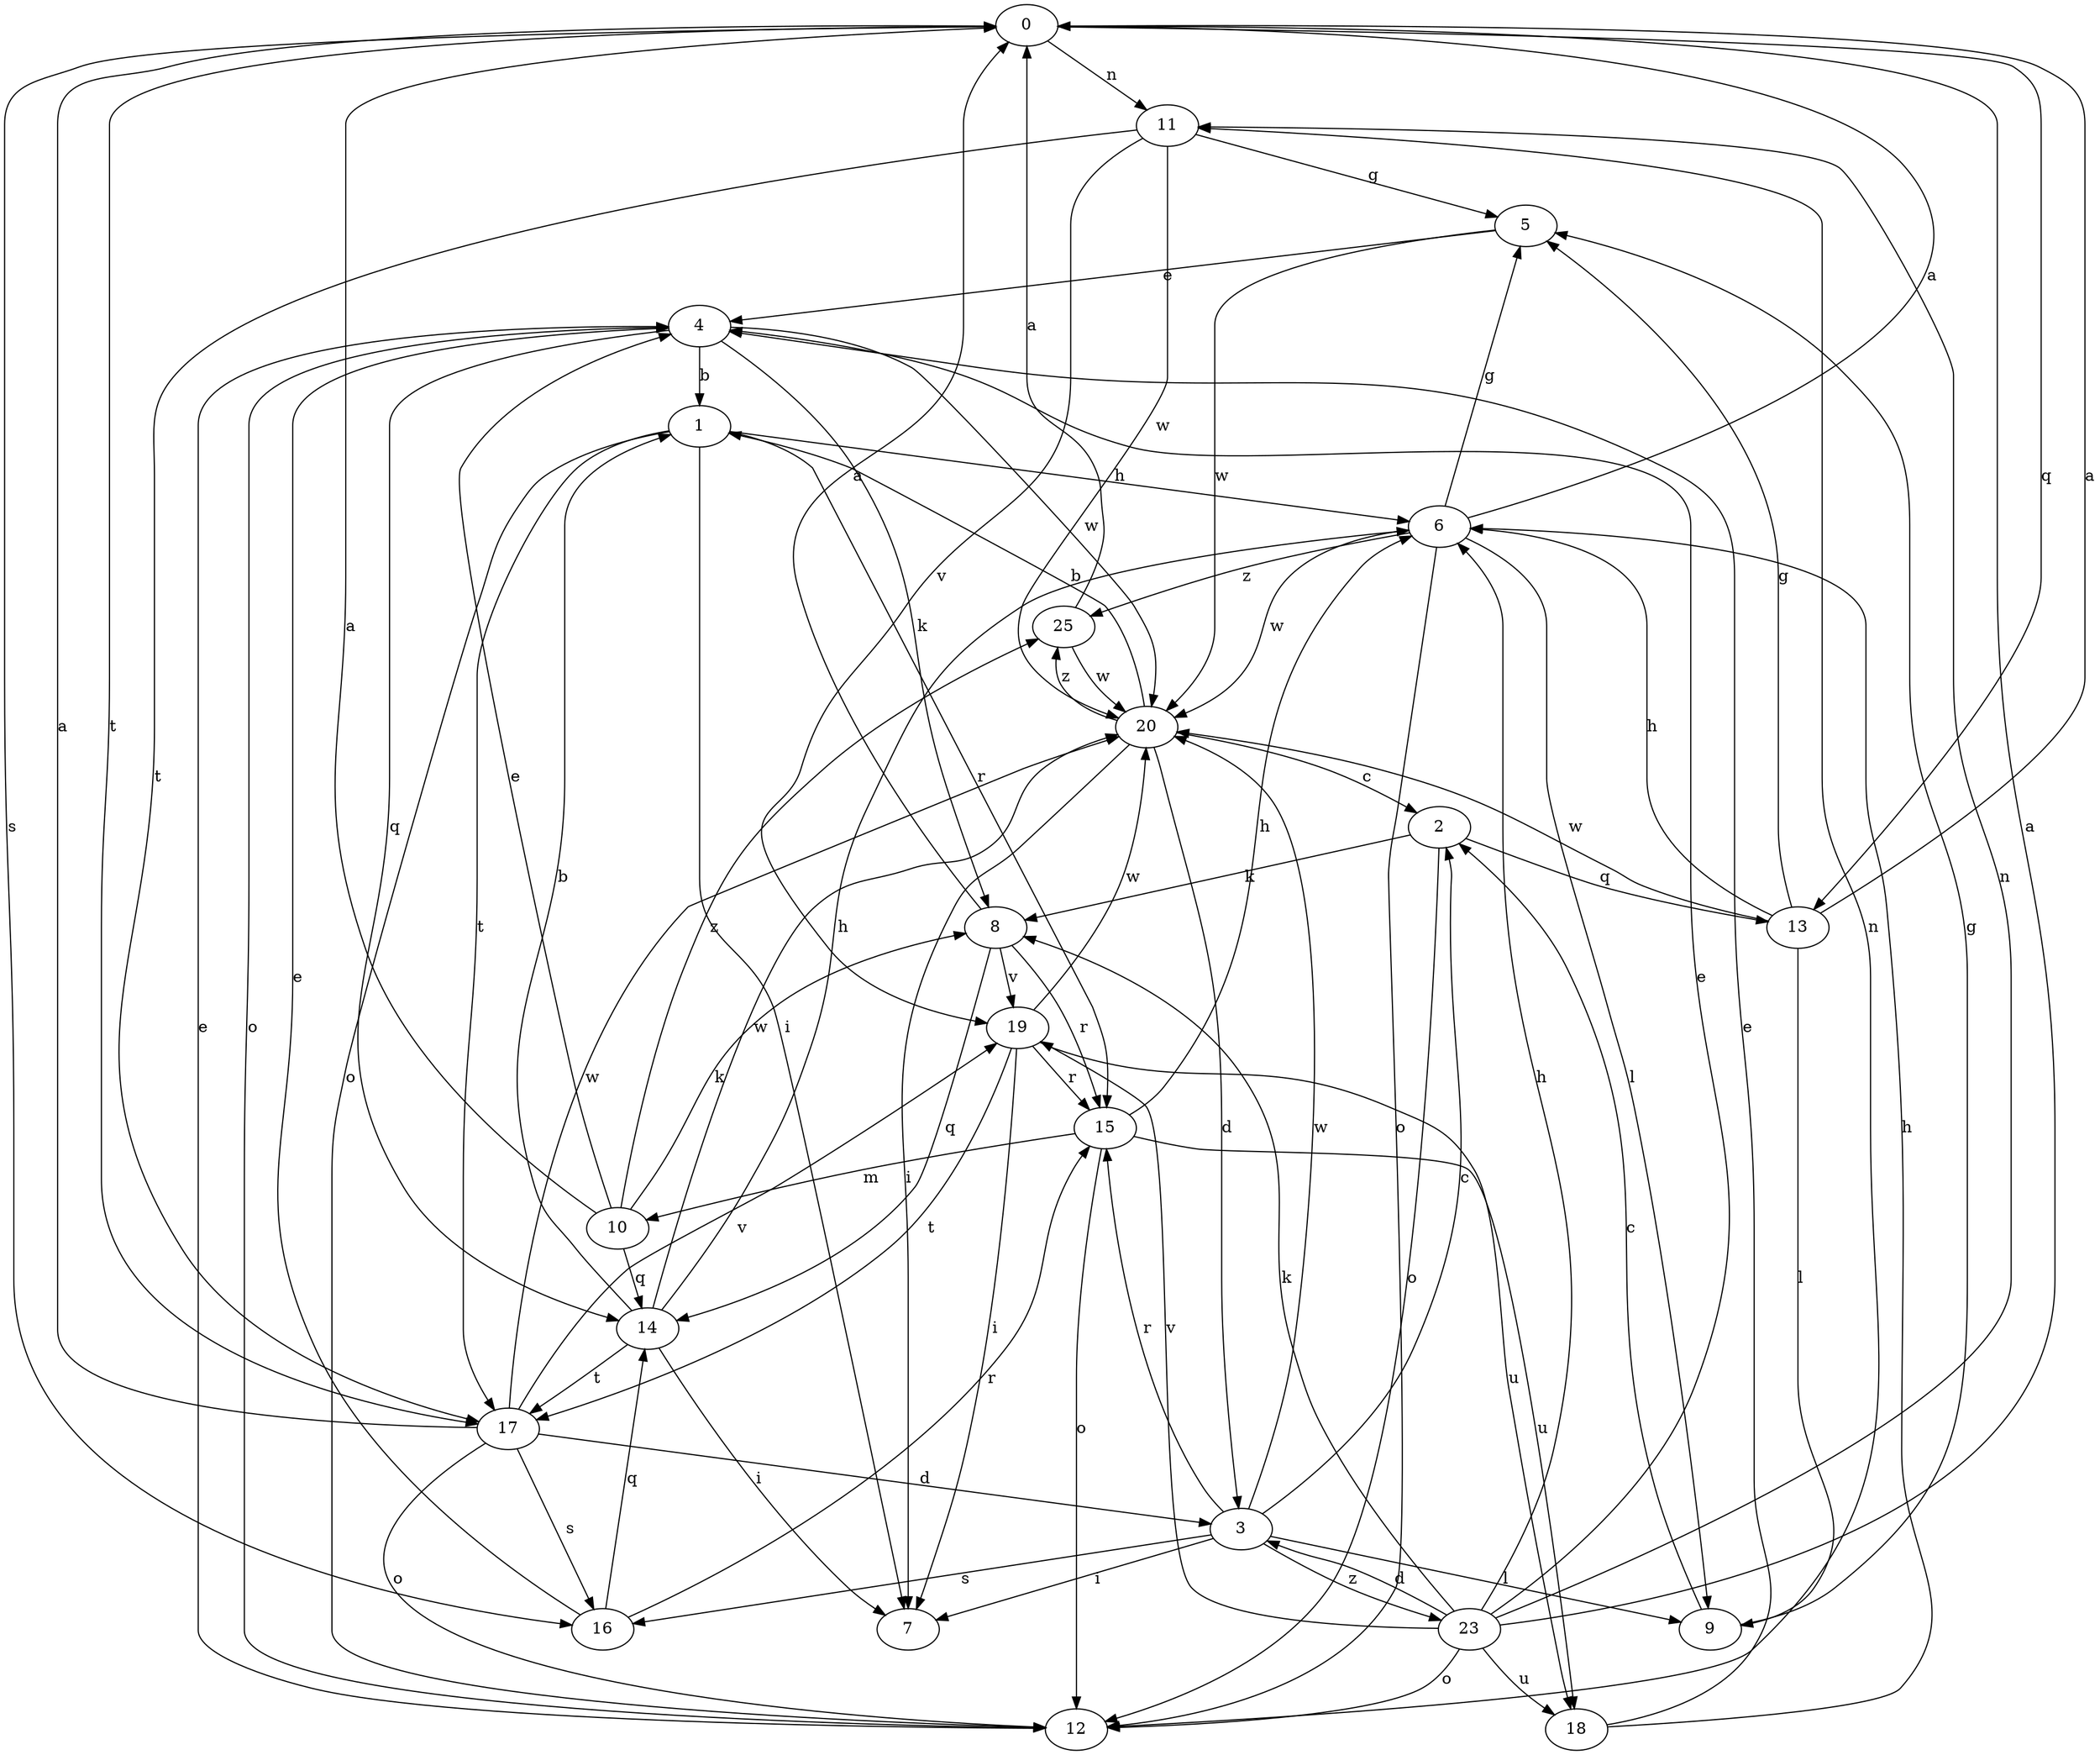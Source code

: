 strict digraph  {
0;
1;
2;
3;
4;
5;
6;
7;
8;
9;
10;
11;
12;
13;
14;
15;
16;
17;
18;
19;
20;
23;
25;
0 -> 11  [label=n];
0 -> 13  [label=q];
0 -> 16  [label=s];
0 -> 17  [label=t];
1 -> 6  [label=h];
1 -> 7  [label=i];
1 -> 12  [label=o];
1 -> 15  [label=r];
1 -> 17  [label=t];
2 -> 8  [label=k];
2 -> 12  [label=o];
2 -> 13  [label=q];
3 -> 2  [label=c];
3 -> 7  [label=i];
3 -> 9  [label=l];
3 -> 15  [label=r];
3 -> 16  [label=s];
3 -> 20  [label=w];
3 -> 23  [label=z];
4 -> 1  [label=b];
4 -> 8  [label=k];
4 -> 12  [label=o];
4 -> 14  [label=q];
4 -> 20  [label=w];
5 -> 4  [label=e];
5 -> 20  [label=w];
6 -> 0  [label=a];
6 -> 5  [label=g];
6 -> 9  [label=l];
6 -> 12  [label=o];
6 -> 20  [label=w];
6 -> 25  [label=z];
8 -> 0  [label=a];
8 -> 14  [label=q];
8 -> 15  [label=r];
8 -> 19  [label=v];
9 -> 2  [label=c];
9 -> 5  [label=g];
10 -> 0  [label=a];
10 -> 4  [label=e];
10 -> 8  [label=k];
10 -> 14  [label=q];
10 -> 25  [label=z];
11 -> 5  [label=g];
11 -> 17  [label=t];
11 -> 19  [label=v];
11 -> 20  [label=w];
12 -> 4  [label=e];
12 -> 11  [label=n];
13 -> 0  [label=a];
13 -> 5  [label=g];
13 -> 6  [label=h];
13 -> 9  [label=l];
13 -> 20  [label=w];
14 -> 1  [label=b];
14 -> 6  [label=h];
14 -> 7  [label=i];
14 -> 17  [label=t];
14 -> 20  [label=w];
15 -> 6  [label=h];
15 -> 10  [label=m];
15 -> 12  [label=o];
15 -> 18  [label=u];
16 -> 4  [label=e];
16 -> 14  [label=q];
16 -> 15  [label=r];
17 -> 0  [label=a];
17 -> 3  [label=d];
17 -> 12  [label=o];
17 -> 16  [label=s];
17 -> 19  [label=v];
17 -> 20  [label=w];
18 -> 4  [label=e];
18 -> 6  [label=h];
19 -> 7  [label=i];
19 -> 15  [label=r];
19 -> 17  [label=t];
19 -> 18  [label=u];
19 -> 20  [label=w];
20 -> 1  [label=b];
20 -> 2  [label=c];
20 -> 3  [label=d];
20 -> 7  [label=i];
20 -> 25  [label=z];
23 -> 0  [label=a];
23 -> 3  [label=d];
23 -> 4  [label=e];
23 -> 6  [label=h];
23 -> 8  [label=k];
23 -> 11  [label=n];
23 -> 12  [label=o];
23 -> 18  [label=u];
23 -> 19  [label=v];
25 -> 0  [label=a];
25 -> 20  [label=w];
}
